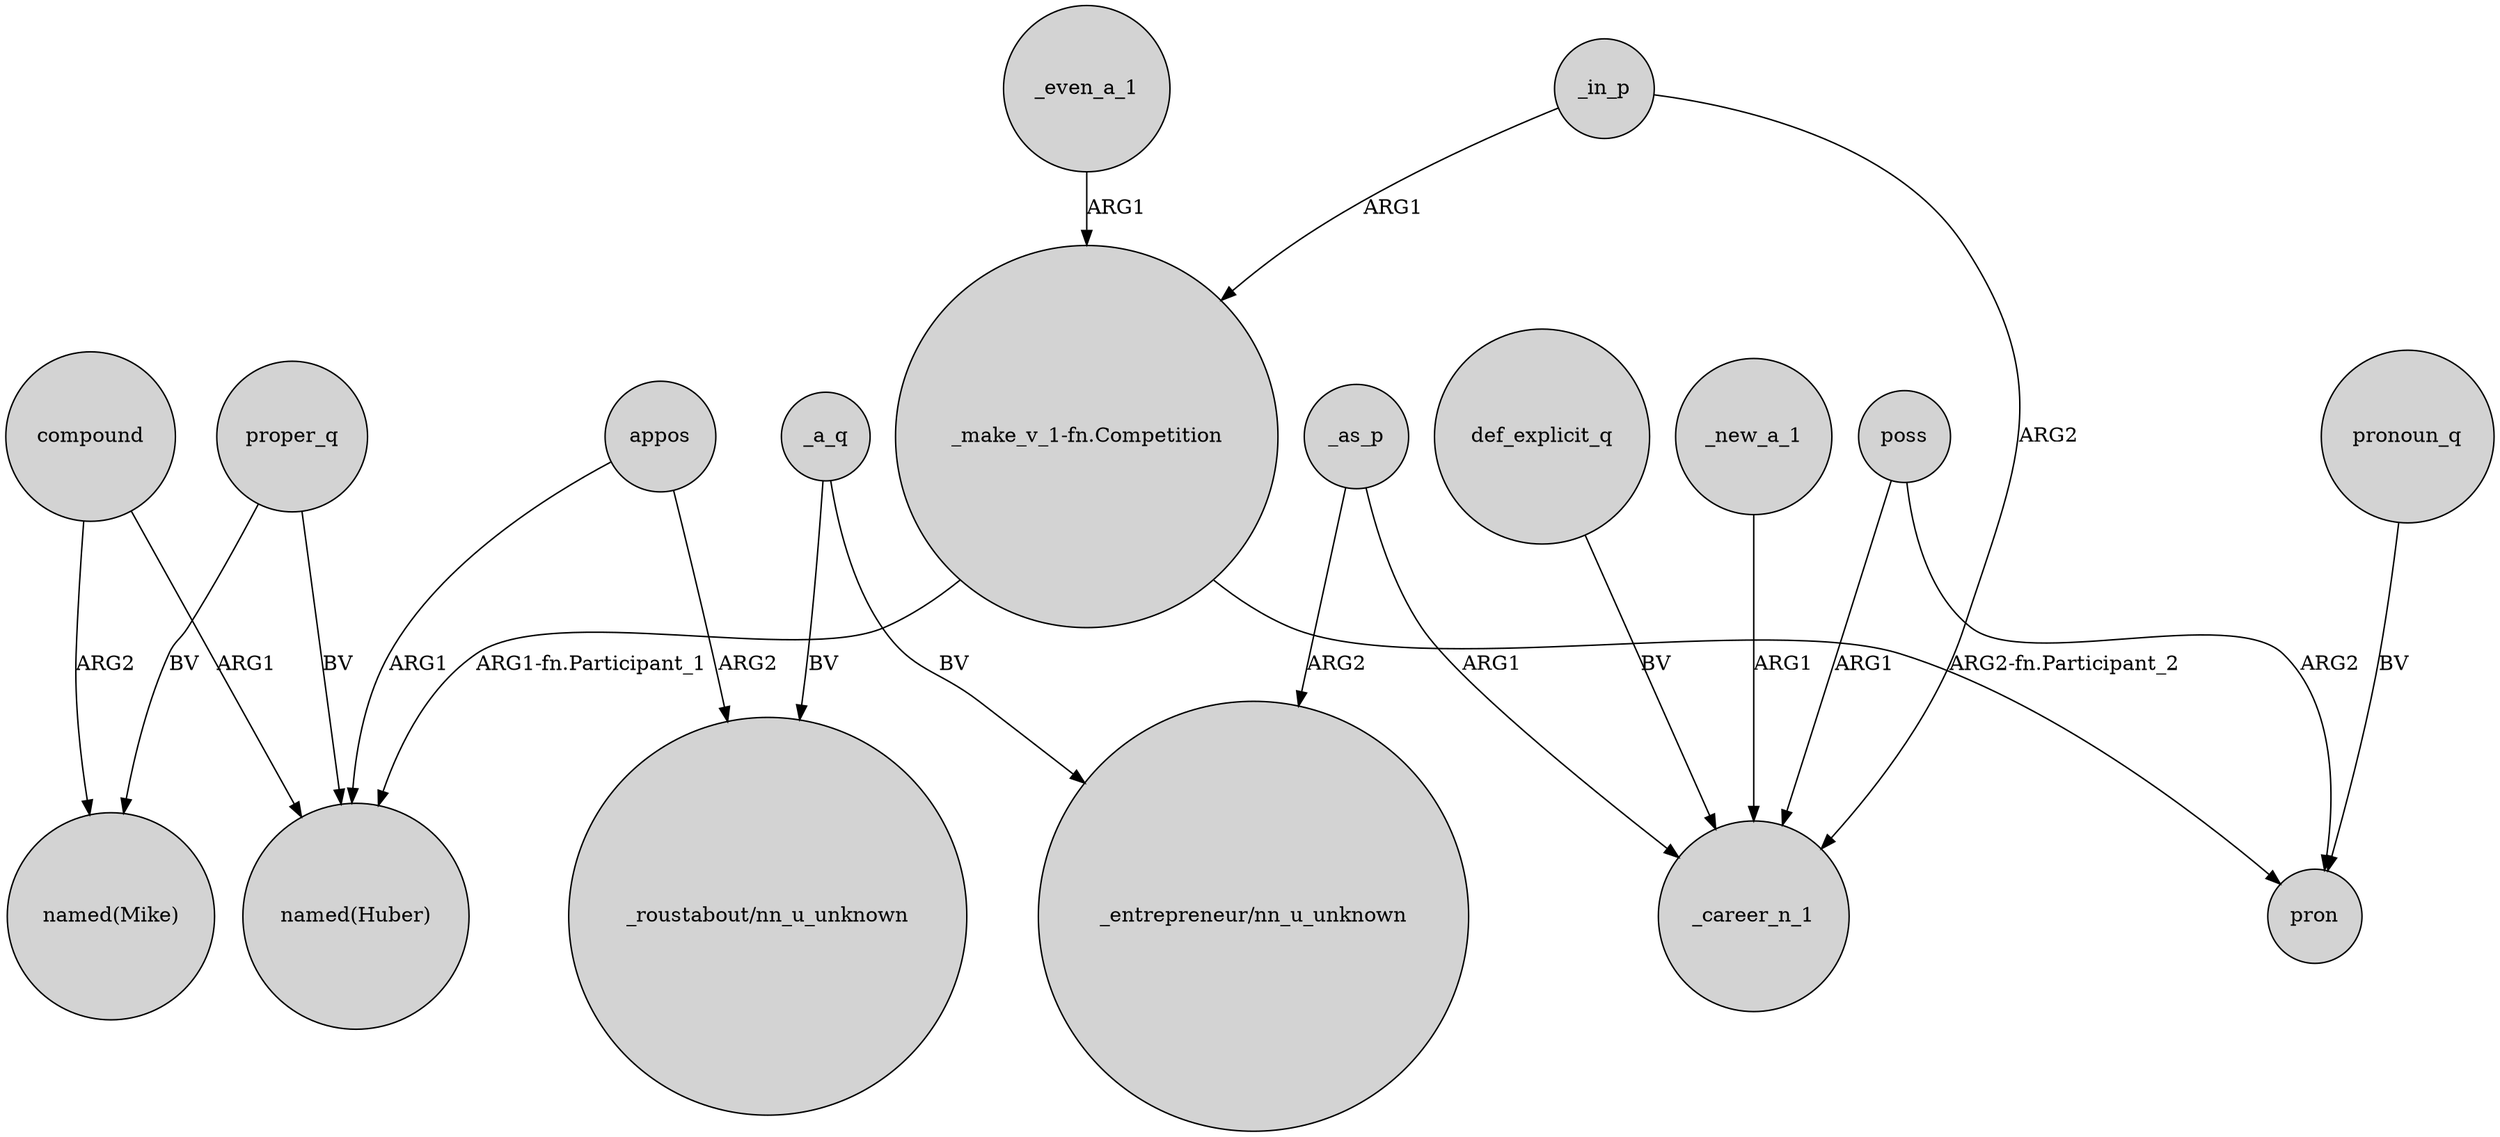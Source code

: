 digraph {
	node [shape=circle style=filled]
	_a_q -> "_roustabout/nn_u_unknown" [label=BV]
	proper_q -> "named(Huber)" [label=BV]
	compound -> "named(Mike)" [label=ARG2]
	def_explicit_q -> _career_n_1 [label=BV]
	appos -> "named(Huber)" [label=ARG1]
	_new_a_1 -> _career_n_1 [label=ARG1]
	_as_p -> "_entrepreneur/nn_u_unknown" [label=ARG2]
	appos -> "_roustabout/nn_u_unknown" [label=ARG2]
	pronoun_q -> pron [label=BV]
	poss -> _career_n_1 [label=ARG1]
	poss -> pron [label=ARG2]
	proper_q -> "named(Mike)" [label=BV]
	"_make_v_1-fn.Competition" -> pron [label="ARG2-fn.Participant_2"]
	_even_a_1 -> "_make_v_1-fn.Competition" [label=ARG1]
	_as_p -> _career_n_1 [label=ARG1]
	"_make_v_1-fn.Competition" -> "named(Huber)" [label="ARG1-fn.Participant_1"]
	_in_p -> _career_n_1 [label=ARG2]
	_a_q -> "_entrepreneur/nn_u_unknown" [label=BV]
	_in_p -> "_make_v_1-fn.Competition" [label=ARG1]
	compound -> "named(Huber)" [label=ARG1]
}
